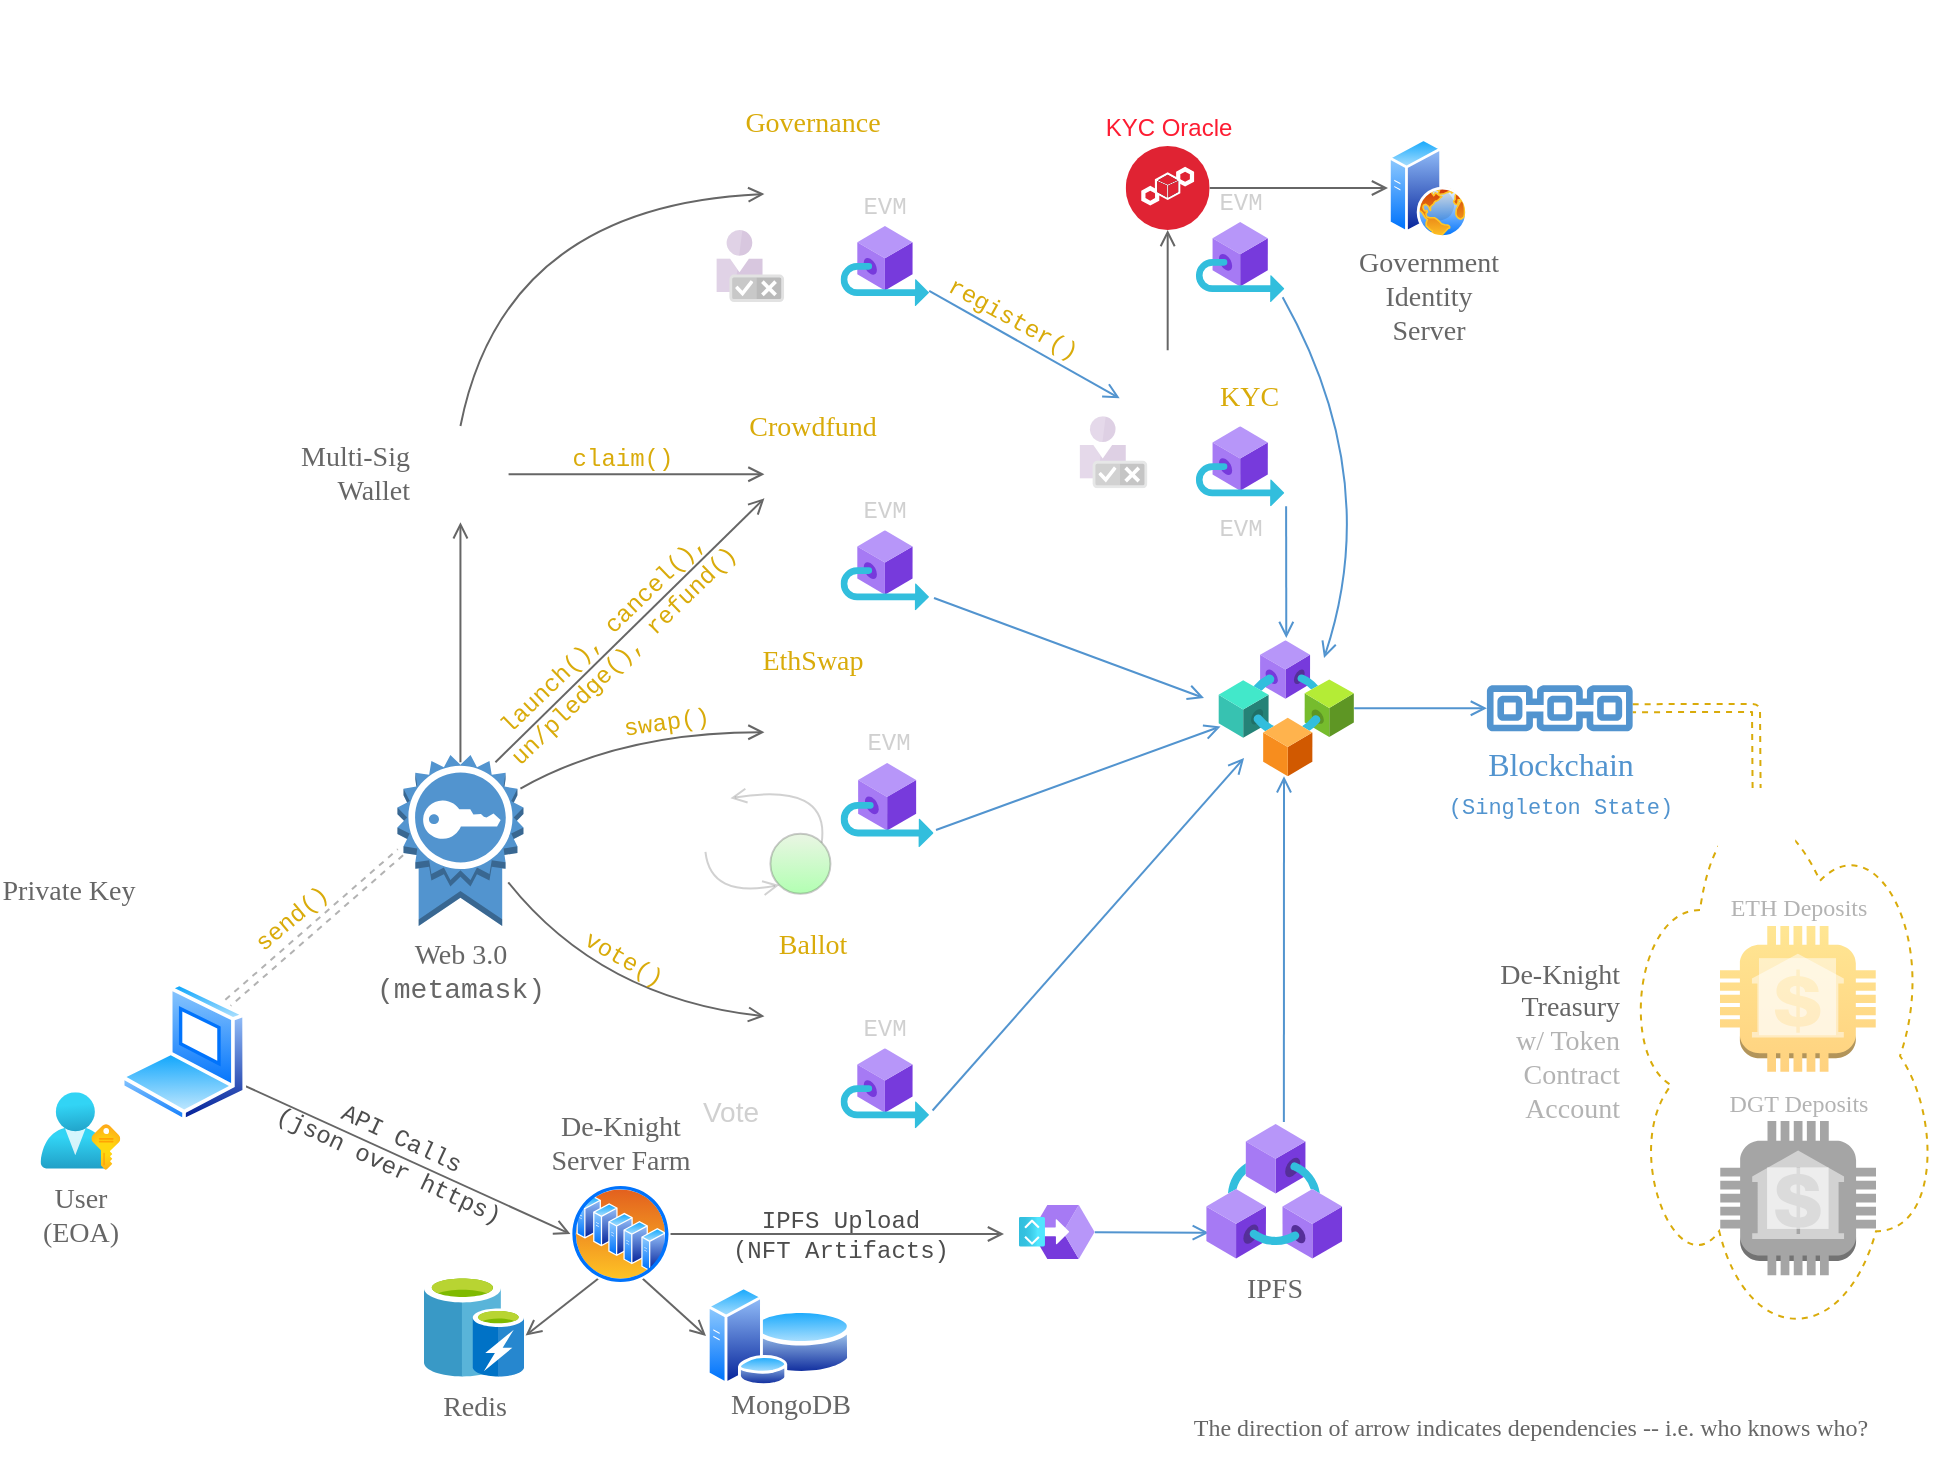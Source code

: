 <mxfile version="20.5.3" type="device"><diagram id="CzTbfuql-36a4De3iNGV" name="de-knight-architecture"><mxGraphModel dx="1038" dy="1314" grid="1" gridSize="10" guides="1" tooltips="1" connect="1" arrows="1" fold="1" page="1" pageScale="1" pageWidth="1169" pageHeight="827" math="0" shadow="0"><root><mxCell id="0"/><mxCell id="1" parent="0"/><mxCell id="_L-qcGpLO0ZkejXFmKvJ-22" value="" style="shape=image;html=1;verticalAlign=top;verticalLabelPosition=bottom;labelBackgroundColor=#ffffff;imageAspect=0;aspect=fixed;image=https://cdn0.iconfinder.com/data/icons/web-development-and-studio/512/12_bank_Architecture_building_court_estate_government_house_property-128.png;dashed=1;strokeColor=#D45B07;fontFamily=Comic Sans MS;fontSize=14;fontColor=#666666;fillColor=#B9E0A5;gradientColor=#00FF00;opacity=10;" parent="1" vertex="1"><mxGeometry x="825" y="-799" width="128" height="128" as="geometry"/></mxCell><mxCell id="_L-qcGpLO0ZkejXFmKvJ-14" value="&lt;font style=&quot;font-size: 14px;&quot;&gt;&lt;font style=&quot;font-size: 14px;&quot;&gt;&lt;font color=&quot;#666666&quot;&gt;De-Knight&lt;/font&gt;&lt;br&gt;&lt;font color=&quot;#666666&quot;&gt;Treasury&lt;/font&gt;&lt;br&gt;w/ Token&lt;br&gt;Contract&lt;br&gt;Account&lt;/font&gt;&lt;br&gt;&lt;/font&gt;" style="ellipse;shape=cloud;whiteSpace=wrap;html=1;labelBackgroundColor=none;fontFamily=Comic Sans MS;fontSize=11;fontColor=#B3B3B3;fillColor=none;dashed=1;strokeColor=#D9AB0A;labelPosition=left;verticalLabelPosition=middle;align=right;verticalAlign=middle;spacing=0;spacingLeft=13;spacingBottom=0;spacingTop=-15;" parent="1" vertex="1"><mxGeometry x="958" y="-417" width="160" height="292" as="geometry"/></mxCell><mxCell id="8PRdPqcWEEvDvs5QWRET-10" value="&lt;font style=&quot;font-size: 14px;&quot;&gt;EthSwap&lt;/font&gt;" style="shape=image;html=1;verticalAlign=bottom;verticalLabelPosition=top;labelBackgroundColor=none;imageAspect=0;aspect=fixed;image=https://cdn1.iconfinder.com/data/icons/business-488/128/12-128.png;imageBackground=none;imageBorder=none;fontColor=#D9AB0A;fontStyle=0;labelPosition=center;align=center;fontSize=14;fontFamily=Comic Sans MS;" parent="1" vertex="1"><mxGeometry x="530.22" y="-456.87" width="48" height="48" as="geometry"/></mxCell><mxCell id="tdxIL8HpgpXGs9-Mnloz-49" style="edgeStyle=none;curved=1;orthogonalLoop=1;jettySize=auto;html=1;entryX=0;entryY=0.25;entryDx=0;entryDy=0;strokeColor=#666666;fontColor=#4D4D4D;endArrow=open;endFill=0;spacingBottom=0;spacingTop=0;fontSize=14;" parent="1" source="8PRdPqcWEEvDvs5QWRET-11" target="tdxIL8HpgpXGs9-Mnloz-20" edge="1"><mxGeometry relative="1" as="geometry"/></mxCell><mxCell id="tdxIL8HpgpXGs9-Mnloz-51" value="claim()" style="edgeLabel;html=1;align=center;verticalAlign=middle;resizable=0;points=[];fontColor=#D9AB0A;labelBackgroundColor=none;fontSize=12;spacingBottom=1;fontStyle=0;fontFamily=Courier New;" parent="tdxIL8HpgpXGs9-Mnloz-49" vertex="1" connectable="0"><mxGeometry x="-0.342" y="-3" relative="1" as="geometry"><mxPoint x="14" y="-10" as="offset"/></mxGeometry></mxCell><mxCell id="tdxIL8HpgpXGs9-Mnloz-97" style="edgeStyle=none;curved=1;orthogonalLoop=1;jettySize=auto;html=1;exitX=0.5;exitY=0;exitDx=0;exitDy=0;entryX=0;entryY=0.5;entryDx=0;entryDy=0;strokeColor=#666666;fontSize=14;fontColor=#FD1C32;endArrow=open;endFill=0;" parent="1" source="8PRdPqcWEEvDvs5QWRET-11" target="tdxIL8HpgpXGs9-Mnloz-94" edge="1"><mxGeometry relative="1" as="geometry"><Array as="points"><mxPoint x="400" y="-696"/></Array></mxGeometry></mxCell><mxCell id="8PRdPqcWEEvDvs5QWRET-11" value="Multi-Sig&lt;br&gt;Wallet&lt;br style=&quot;font-size: 14px;&quot;&gt;" style="shape=image;html=1;verticalAlign=middle;verticalLabelPosition=middle;labelBackgroundColor=none;imageAspect=0;aspect=fixed;image=https://cdn4.iconfinder.com/data/icons/success-filloutline/64/paper-contract-document-files_and_folders-user-128.png;imageBackground=none;labelPosition=left;align=right;fontColor=#666666;fontSize=14;fontFamily=Comic Sans MS;fontStyle=0" parent="1" vertex="1"><mxGeometry x="354.16" y="-586" width="48.13" height="48.13" as="geometry"/></mxCell><mxCell id="tdxIL8HpgpXGs9-Mnloz-29" style="edgeStyle=none;curved=1;orthogonalLoop=1;jettySize=auto;html=1;strokeColor=#5294CF;fontColor=#D9AB0A;endArrow=open;endFill=0;entryX=0.017;entryY=0.634;entryDx=0;entryDy=0;entryPerimeter=0;" parent="1" target="8PRdPqcWEEvDvs5QWRET-1" edge="1"><mxGeometry relative="1" as="geometry"><mxPoint x="616" y="-384" as="sourcePoint"/><mxPoint x="752.43" y="-432.21" as="targetPoint"/></mxGeometry></mxCell><mxCell id="tdxIL8HpgpXGs9-Mnloz-2" value="EVM" style="aspect=fixed;html=1;points=[];align=center;image;fontSize=12;image=img/lib/azure2/blockchain/Outbound_Connection.svg;fontColor=#666666;fontStyle=0;verticalAlign=bottom;labelPosition=center;verticalLabelPosition=top;textOpacity=30;fontFamily=Courier New;labelBackgroundColor=none;" parent="1" vertex="1"><mxGeometry x="568.22" y="-417.52" width="46.59" height="42" as="geometry"/></mxCell><mxCell id="tdxIL8HpgpXGs9-Mnloz-7" style="orthogonalLoop=1;jettySize=auto;html=1;entryX=0;entryY=0.75;entryDx=0;entryDy=0;fontColor=#D9AB0A;endArrow=open;endFill=0;strokeColor=#666666;curved=1;exitX=1;exitY=0;exitDx=0;exitDy=0;shape=link;dashed=1;opacity=50;" parent="1" source="tdxIL8HpgpXGs9-Mnloz-5" edge="1"><mxGeometry relative="1" as="geometry"><mxPoint x="258.22" y="-287.87" as="sourcePoint"/><Array as="points"/><mxPoint x="348.22" y="-372.87" as="targetPoint"/></mxGeometry></mxCell><mxCell id="tdxIL8HpgpXGs9-Mnloz-10" style="edgeStyle=none;orthogonalLoop=1;jettySize=auto;html=1;fontColor=#D9AB0A;endArrow=open;endFill=0;curved=1;strokeColor=#666666;entryX=0;entryY=0.5;entryDx=0;entryDy=0;exitX=1;exitY=0.75;exitDx=0;exitDy=0;fontSize=12;" parent="1" source="tdxIL8HpgpXGs9-Mnloz-5" target="tdxIL8HpgpXGs9-Mnloz-9" edge="1"><mxGeometry relative="1" as="geometry"><mxPoint x="248.22" y="-257.87" as="sourcePoint"/><mxPoint x="248.22" y="-254.09" as="targetPoint"/><Array as="points"/></mxGeometry></mxCell><mxCell id="tdxIL8HpgpXGs9-Mnloz-17" value="API Calls&lt;br style=&quot;font-size: 12px;&quot;&gt;(json over https)" style="edgeLabel;html=1;align=center;verticalAlign=middle;resizable=0;points=[];fontColor=#4D4D4D;labelBackgroundColor=none;rotation=25;fontSize=12;spacingTop=13;fontFamily=Courier New;fontStyle=0" parent="tdxIL8HpgpXGs9-Mnloz-10" vertex="1" connectable="0"><mxGeometry x="-0.334" y="-18" relative="1" as="geometry"><mxPoint x="32" y="-13" as="offset"/></mxGeometry></mxCell><mxCell id="tdxIL8HpgpXGs9-Mnloz-5" value="" style="aspect=fixed;perimeter=ellipsePerimeter;html=1;align=center;shadow=0;dashed=0;spacingTop=0;image;image=img/lib/active_directory/laptop_client.svg;fontColor=#666666;" parent="1" vertex="1"><mxGeometry x="208.22" y="-307.87" width="63" height="70" as="geometry"/></mxCell><mxCell id="tdxIL8HpgpXGs9-Mnloz-8" style="edgeStyle=none;orthogonalLoop=1;jettySize=auto;html=1;entryX=0;entryY=0.5;entryDx=0;entryDy=0;fontColor=#D9AB0A;endArrow=open;endFill=0;strokeColor=#666666;curved=1;fontSize=14;" parent="1" target="8PRdPqcWEEvDvs5QWRET-10" edge="1"><mxGeometry relative="1" as="geometry"><Array as="points"><mxPoint x="458.22" y="-432.87"/></Array><mxPoint x="408.22" y="-404.745" as="sourcePoint"/></mxGeometry></mxCell><mxCell id="tdxIL8HpgpXGs9-Mnloz-106" value="swap()" style="edgeLabel;html=1;align=center;verticalAlign=middle;resizable=0;points=[];fontSize=12;fontColor=#D9AB0A;rotation=352;labelBackgroundColor=none;spacingBottom=2;fontStyle=0;fontFamily=Courier New;" parent="tdxIL8HpgpXGs9-Mnloz-8" vertex="1" connectable="0"><mxGeometry x="0.203" y="-7" relative="1" as="geometry"><mxPoint x="2" y="-10" as="offset"/></mxGeometry></mxCell><mxCell id="tdxIL8HpgpXGs9-Mnloz-21" style="edgeStyle=none;curved=1;orthogonalLoop=1;jettySize=auto;html=1;entryX=0;entryY=0.5;entryDx=0;entryDy=0;strokeColor=#666666;fontColor=#D9AB0A;endArrow=open;endFill=0;" parent="1" target="tdxIL8HpgpXGs9-Mnloz-20" edge="1"><mxGeometry relative="1" as="geometry"><Array as="points"/><mxPoint x="395.72" y="-417.87" as="sourcePoint"/></mxGeometry></mxCell><mxCell id="_L-qcGpLO0ZkejXFmKvJ-9" value="&lt;font style=&quot;font-size: 12px;&quot;&gt;launch(), cancel(),&lt;br style=&quot;font-size: 12px;&quot;&gt;un/pledge(), refund()&lt;/font&gt;" style="edgeLabel;html=1;align=center;verticalAlign=middle;resizable=0;points=[];fontSize=12;fontColor=#D9AB0A;labelBackgroundColor=none;rotation=316;fontStyle=0;fontFamily=Courier New;" parent="tdxIL8HpgpXGs9-Mnloz-21" vertex="1" connectable="0"><mxGeometry x="-0.17" y="-7" relative="1" as="geometry"><mxPoint x="-2" y="-8" as="offset"/></mxGeometry></mxCell><mxCell id="tdxIL8HpgpXGs9-Mnloz-50" style="edgeStyle=none;curved=1;orthogonalLoop=1;jettySize=auto;html=1;entryX=0.5;entryY=1;entryDx=0;entryDy=0;strokeColor=#666666;fontColor=#D9AB0A;endArrow=open;endFill=0;" parent="1" target="8PRdPqcWEEvDvs5QWRET-11" edge="1"><mxGeometry relative="1" as="geometry"><mxPoint x="378.221" y="-417.87" as="sourcePoint"/></mxGeometry></mxCell><mxCell id="tdxIL8HpgpXGs9-Mnloz-74" style="edgeStyle=none;curved=1;orthogonalLoop=1;jettySize=auto;html=1;strokeColor=#666666;fontSize=14;fontColor=#D45B07;endArrow=open;endFill=0;entryX=0;entryY=0.5;entryDx=0;entryDy=0;" parent="1" target="tdxIL8HpgpXGs9-Mnloz-71" edge="1"><mxGeometry relative="1" as="geometry"><mxPoint x="494.389" y="-298.224" as="targetPoint"/><Array as="points"><mxPoint x="448.22" y="-300"/></Array><mxPoint x="402.119" y="-357.87" as="sourcePoint"/></mxGeometry></mxCell><mxCell id="_L-qcGpLO0ZkejXFmKvJ-32" value="vote()" style="edgeLabel;html=1;align=center;verticalAlign=middle;resizable=0;points=[];fontSize=12;fontFamily=Courier New;fontColor=#D9AB0A;rotation=30;labelBackgroundColor=none;" parent="tdxIL8HpgpXGs9-Mnloz-74" vertex="1" connectable="0"><mxGeometry x="-0.205" y="12" relative="1" as="geometry"><mxPoint x="9" y="-2" as="offset"/></mxGeometry></mxCell><mxCell id="tdxIL8HpgpXGs9-Mnloz-11" style="edgeStyle=none;curved=1;orthogonalLoop=1;jettySize=auto;html=1;fontColor=#D9AB0A;endArrow=open;endFill=0;strokeColor=#666666;exitX=1;exitY=0.5;exitDx=0;exitDy=0;fontSize=14;" parent="1" source="tdxIL8HpgpXGs9-Mnloz-9" edge="1"><mxGeometry relative="1" as="geometry"><mxPoint x="378.22" y="-107.87" as="sourcePoint"/><mxPoint x="650" y="-182" as="targetPoint"/><Array as="points"/></mxGeometry></mxCell><mxCell id="tdxIL8HpgpXGs9-Mnloz-12" value="IPFS Upload&lt;br&gt;(NFT Artifacts)" style="edgeLabel;html=1;align=center;verticalAlign=middle;resizable=0;points=[];fontColor=#4D4D4D;rotation=0;fontSize=12;spacing=0;spacingTop=7;fontFamily=Courier New;fontStyle=0;labelBackgroundColor=none;" parent="tdxIL8HpgpXGs9-Mnloz-11" vertex="1" connectable="0"><mxGeometry x="0.05" y="11" relative="1" as="geometry"><mxPoint x="-3" y="8" as="offset"/></mxGeometry></mxCell><mxCell id="tdxIL8HpgpXGs9-Mnloz-119" style="edgeStyle=none;curved=1;orthogonalLoop=1;jettySize=auto;html=1;strokeColor=#666666;fontSize=12;fontColor=#666666;endArrow=open;endFill=0;exitX=0.25;exitY=1;exitDx=0;exitDy=0;entryX=1.016;entryY=0.583;entryDx=0;entryDy=0;entryPerimeter=0;" parent="1" source="tdxIL8HpgpXGs9-Mnloz-9" target="tdxIL8HpgpXGs9-Mnloz-118" edge="1"><mxGeometry relative="1" as="geometry"><mxPoint x="400" y="-86" as="sourcePoint"/><mxPoint x="460" y="-116" as="targetPoint"/></mxGeometry></mxCell><mxCell id="_L-qcGpLO0ZkejXFmKvJ-8" style="edgeStyle=none;rounded=0;orthogonalLoop=1;jettySize=auto;html=1;exitX=0.75;exitY=1;exitDx=0;exitDy=0;entryX=0;entryY=0.5;entryDx=0;entryDy=0;endArrow=open;endFill=0;fontColor=#666666;strokeColor=#666666;" parent="1" source="tdxIL8HpgpXGs9-Mnloz-9" target="_L-qcGpLO0ZkejXFmKvJ-6" edge="1"><mxGeometry relative="1" as="geometry"/></mxCell><mxCell id="tdxIL8HpgpXGs9-Mnloz-9" value="De-Knight&lt;br style=&quot;font-size: 14px;&quot;&gt;Server Farm" style="aspect=fixed;perimeter=ellipsePerimeter;html=1;align=center;shadow=0;dashed=0;spacingTop=0;image;image=img/lib/active_directory/server_farm.svg;fontColor=#666666;labelPosition=center;verticalLabelPosition=top;verticalAlign=bottom;fontSize=14;fontFamily=Comic Sans MS;fontStyle=0;labelBackgroundColor=none;" parent="1" vertex="1"><mxGeometry x="433.22" y="-207" width="50" height="50" as="geometry"/></mxCell><mxCell id="_L-qcGpLO0ZkejXFmKvJ-1" style="rounded=0;orthogonalLoop=1;jettySize=auto;html=1;entryX=0.019;entryY=0.805;entryDx=0;entryDy=0;entryPerimeter=0;endArrow=open;endFill=0;strokeColor=#5294CF;" parent="1" source="tdxIL8HpgpXGs9-Mnloz-1" target="tdxIL8HpgpXGs9-Mnloz-23" edge="1"><mxGeometry relative="1" as="geometry"/></mxCell><mxCell id="tdxIL8HpgpXGs9-Mnloz-1" value="" style="aspect=fixed;html=1;points=[];align=center;image;fontSize=12;image=img/lib/azure2/blockchain/Blockchain_Applications.svg;rotation=90;labelPosition=center;verticalLabelPosition=top;verticalAlign=bottom;" parent="1" vertex="1"><mxGeometry x="662.86" y="-202.0" width="27.05" height="38" as="geometry"/></mxCell><mxCell id="tdxIL8HpgpXGs9-Mnloz-20" value="&lt;font style=&quot;font-size: 14px;&quot;&gt;Crowdfund&lt;/font&gt;" style="shape=image;html=1;verticalAlign=bottom;verticalLabelPosition=top;labelBackgroundColor=none;imageAspect=0;aspect=fixed;image=https://cdn1.iconfinder.com/data/icons/business-488/128/12-128.png;imageBackground=none;imageBorder=none;fontColor=#D9AB0A;fontStyle=0;labelPosition=center;align=center;fontSize=14;fontFamily=Comic Sans MS;" parent="1" vertex="1"><mxGeometry x="530.22" y="-573.87" width="48" height="48" as="geometry"/></mxCell><mxCell id="tdxIL8HpgpXGs9-Mnloz-30" style="edgeStyle=none;curved=1;orthogonalLoop=1;jettySize=auto;html=1;strokeColor=#5294CF;fontColor=#D9AB0A;endArrow=open;endFill=0;" parent="1" edge="1"><mxGeometry relative="1" as="geometry"><mxPoint x="750" y="-450" as="targetPoint"/><mxPoint x="615" y="-500" as="sourcePoint"/></mxGeometry></mxCell><mxCell id="tdxIL8HpgpXGs9-Mnloz-22" value="EVM" style="aspect=fixed;html=1;points=[];align=center;image;fontSize=12;image=img/lib/azure2/blockchain/Outbound_Connection.svg;fontColor=#666666;fontStyle=0;verticalAlign=bottom;labelPosition=center;verticalLabelPosition=top;textOpacity=30;fontFamily=Courier New;labelBackgroundColor=none;" parent="1" vertex="1"><mxGeometry x="568.22" y="-533.87" width="44.38" height="40" as="geometry"/></mxCell><mxCell id="tdxIL8HpgpXGs9-Mnloz-112" style="edgeStyle=none;curved=1;orthogonalLoop=1;jettySize=auto;html=1;strokeColor=#5294CF;fontSize=12;fontColor=#7EA6E0;endArrow=open;endFill=0;" parent="1" source="8PRdPqcWEEvDvs5QWRET-1" target="tdxIL8HpgpXGs9-Mnloz-24" edge="1"><mxGeometry relative="1" as="geometry"/></mxCell><mxCell id="8PRdPqcWEEvDvs5QWRET-1" value="" style="aspect=fixed;html=1;points=[];align=center;image;fontSize=12;image=img/lib/azure2/blockchain/Consortium.svg;" parent="1" vertex="1"><mxGeometry x="757.11" y="-478.87" width="68" height="68" as="geometry"/></mxCell><mxCell id="tdxIL8HpgpXGs9-Mnloz-23" value="IPFS" style="aspect=fixed;html=1;points=[];align=center;image;fontSize=14;image=img/lib/azure2/blockchain/Azure_Blockchain_Service.svg;labelBackgroundColor=none;fontColor=#666666;labelPosition=center;verticalLabelPosition=bottom;verticalAlign=top;fontFamily=Comic Sans MS;fontStyle=0" parent="1" vertex="1"><mxGeometry x="751.11" y="-237.36" width="68" height="68" as="geometry"/></mxCell><mxCell id="_L-qcGpLO0ZkejXFmKvJ-15" style="edgeStyle=none;orthogonalLoop=1;jettySize=auto;html=1;entryX=0.5;entryY=0;entryDx=0;entryDy=0;strokeColor=#D9AB0A;fontFamily=Comic Sans MS;fontSize=11;fontColor=#B3B3B3;endArrow=oval;endFill=0;curved=1;shape=link;dashed=1;" parent="1" source="tdxIL8HpgpXGs9-Mnloz-24" target="_L-qcGpLO0ZkejXFmKvJ-16" edge="1"><mxGeometry relative="1" as="geometry"><Array as="points"><mxPoint x="1026" y="-445"/></Array></mxGeometry></mxCell><mxCell id="tdxIL8HpgpXGs9-Mnloz-24" value="Blockchain&lt;br&gt;&lt;font face=&quot;Courier New&quot; style=&quot;font-size: 11px;&quot;&gt;(Singleton State)&lt;/font&gt;" style="sketch=0;outlineConnect=0;fontColor=#5294CF;gradientColor=none;fillColor=#5294CF;strokeColor=none;dashed=0;verticalLabelPosition=bottom;verticalAlign=top;align=center;html=1;fontSize=16;fontStyle=0;aspect=fixed;shape=mxgraph.aws4.blockchain_resource;labelBackgroundColor=none;labelPosition=center;spacingLeft=0;fontFamily=Comic Sans MS;" parent="1" vertex="1"><mxGeometry x="888.89" y="-456.37" width="78" height="23" as="geometry"/></mxCell><mxCell id="tdxIL8HpgpXGs9-Mnloz-32" value="Private Key" style="shape=image;html=1;verticalAlign=bottom;verticalLabelPosition=top;labelBackgroundColor=none;imageAspect=0;aspect=fixed;image=https://cdn1.iconfinder.com/data/icons/cryptocurrency-blockchain-fintech-free/32/Cryptocurrency_digital_contract-128.png;fontColor=#666666;labelPosition=center;align=center;fontSize=14;fontFamily=Comic Sans MS;fontStyle=0" parent="1" vertex="1"><mxGeometry x="160" y="-342.09" width="43.09" height="43.09" as="geometry"/></mxCell><mxCell id="tdxIL8HpgpXGs9-Mnloz-34" value="" style="shape=image;html=1;verticalAlign=bottom;verticalLabelPosition=top;labelBackgroundColor=none;imageAspect=0;aspect=fixed;image=https://cdn1.iconfinder.com/data/icons/CrystalClear/128x128/devices/usbpendrive_unmount.png;fontColor=#666666;labelPosition=center;align=center;fontSize=14;fontFamily=Comic Sans MS;fontStyle=0" parent="1" vertex="1"><mxGeometry x="193.09" y="-298.09" width="31.22" height="31.22" as="geometry"/></mxCell><mxCell id="tdxIL8HpgpXGs9-Mnloz-48" value="" style="shape=image;html=1;verticalAlign=top;verticalLabelPosition=bottom;labelBackgroundColor=#ffffff;imageAspect=0;aspect=fixed;image=https://cdn3.iconfinder.com/data/icons/currency-and-cryptocurrency-signs/64/cryptocurrency_blockchain_Ethereum_ETH-128.png;fontColor=#D9AB0A;opacity=40;" parent="1" vertex="1"><mxGeometry x="280" y="-311.65" width="35" height="35" as="geometry"/></mxCell><mxCell id="tdxIL8HpgpXGs9-Mnloz-56" value="User&lt;br style=&quot;font-size: 14px;&quot;&gt;(EOA)" style="aspect=fixed;html=1;points=[];align=center;image;fontSize=14;image=img/lib/azure2/azure_stack/User_Subscriptions.svg;labelBackgroundColor=none;strokeColor=#FF0000;fontColor=#666666;fontFamily=Comic Sans MS;fontStyle=0" parent="1" vertex="1"><mxGeometry x="168.22" y="-252.91" width="40" height="38.82" as="geometry"/></mxCell><mxCell id="E9E_RVEKS9jWcRd-gd_T-1" value="" style="group;labelPosition=center;verticalLabelPosition=bottom;align=center;verticalAlign=top;fontFamily=Comic Sans MS;" parent="1" vertex="1" connectable="0"><mxGeometry x="1008.13" y="-238.481" width="77.87" height="77.121" as="geometry"/></mxCell><mxCell id="8PRdPqcWEEvDvs5QWRET-6" value="&lt;font face=&quot;Comic Sans MS&quot; color=&quot;#b3b3b3&quot;&gt;DGT Deposits&lt;/font&gt;" style="outlineConnect=0;dashed=0;verticalLabelPosition=top;verticalAlign=bottom;align=center;html=1;shape=mxgraph.aws3.bank;fillColor=#4D4D4D;strokeColor=#000000;opacity=50;labelPosition=center;" parent="E9E_RVEKS9jWcRd-gd_T-1" vertex="1"><mxGeometry width="77.87" height="77.121" as="geometry"/></mxCell><mxCell id="8PRdPqcWEEvDvs5QWRET-25" value="" style="shape=image;html=1;verticalAlign=top;verticalLabelPosition=bottom;labelBackgroundColor=#ffffff;imageAspect=0;aspect=fixed;image=https://cdn2.iconfinder.com/data/icons/harry-potter-solid-collection/60/50_-_Harry_Potter_-_Solid_-_Knight_Chess_Piece-128.png;imageBackground=default;opacity=60;" parent="E9E_RVEKS9jWcRd-gd_T-1" vertex="1"><mxGeometry x="23.4" y="23.175" width="30.771" height="30.771" as="geometry"/></mxCell><mxCell id="E9E_RVEKS9jWcRd-gd_T-15" value="&lt;font face=&quot;Comic Sans MS&quot; color=&quot;#b3b3b3&quot;&gt;ETH Deposits&lt;/font&gt;" style="outlineConnect=0;dashed=0;verticalLabelPosition=top;verticalAlign=bottom;align=center;html=1;shape=mxgraph.aws3.bank;fillColor=#ffcd28;strokeColor=#d79b00;gradientColor=#ffa500;opacity=50;labelPosition=center;" parent="1" vertex="1"><mxGeometry x="1008" y="-336" width="77.87" height="72.9" as="geometry"/></mxCell><mxCell id="8PRdPqcWEEvDvs5QWRET-22" value="" style="shape=image;html=1;verticalAlign=top;verticalLabelPosition=bottom;labelBackgroundColor=#ffffff;imageAspect=0;aspect=fixed;image=https://cdn3.iconfinder.com/data/icons/currency-and-cryptocurrency-signs/64/cryptocurrency_blockchain_Ethereum_ETH-128.png;imageBackground=default;opacity=50;" parent="1" vertex="1"><mxGeometry x="1027.49" y="-319.916" width="38.506" height="38.506" as="geometry"/></mxCell><mxCell id="tdxIL8HpgpXGs9-Mnloz-70" style="edgeStyle=none;curved=1;orthogonalLoop=1;jettySize=auto;html=1;strokeColor=#5294CF;fontColor=#D9AB0A;endArrow=open;endFill=0;exitX=0.571;exitY=-0.009;exitDx=0;exitDy=0;exitPerimeter=0;" parent="1" source="tdxIL8HpgpXGs9-Mnloz-23" edge="1"><mxGeometry relative="1" as="geometry"><mxPoint x="730" y="-397.87" as="sourcePoint"/><mxPoint x="790" y="-410.87" as="targetPoint"/></mxGeometry></mxCell><mxCell id="tdxIL8HpgpXGs9-Mnloz-71" value="&lt;font style=&quot;font-size: 14px;&quot;&gt;Ballot&lt;br style=&quot;font-size: 14px;&quot;&gt;&lt;/font&gt;" style="shape=image;html=1;verticalAlign=bottom;verticalLabelPosition=top;labelBackgroundColor=none;imageAspect=0;aspect=fixed;image=https://cdn1.iconfinder.com/data/icons/business-488/128/12-128.png;imageBackground=none;imageBorder=none;fontColor=#D9AB0A;fontStyle=0;labelPosition=center;align=center;fontSize=14;fontFamily=Comic Sans MS;" parent="1" vertex="1"><mxGeometry x="530.22" y="-314.87" width="48" height="48" as="geometry"/></mxCell><mxCell id="tdxIL8HpgpXGs9-Mnloz-80" style="edgeStyle=none;curved=1;orthogonalLoop=1;jettySize=auto;html=1;strokeColor=#5294CF;fontSize=14;fontColor=#666666;endArrow=open;endFill=0;exitX=1.038;exitY=0.778;exitDx=0;exitDy=0;exitPerimeter=0;entryX=0.19;entryY=0.866;entryDx=0;entryDy=0;entryPerimeter=0;" parent="1" source="tdxIL8HpgpXGs9-Mnloz-72" target="8PRdPqcWEEvDvs5QWRET-1" edge="1"><mxGeometry relative="1" as="geometry"><mxPoint x="600" y="-266" as="sourcePoint"/><mxPoint x="668.22" y="-430" as="targetPoint"/><Array as="points"/></mxGeometry></mxCell><mxCell id="tdxIL8HpgpXGs9-Mnloz-72" value="EVM" style="aspect=fixed;html=1;points=[];align=center;image;fontSize=12;image=img/lib/azure2/blockchain/Outbound_Connection.svg;fontColor=#666666;fontStyle=0;verticalAlign=bottom;labelPosition=center;verticalLabelPosition=top;textOpacity=30;fontFamily=Courier New;labelBackgroundColor=none;" parent="1" vertex="1"><mxGeometry x="568.22" y="-274.87" width="44.38" height="40" as="geometry"/></mxCell><mxCell id="tdxIL8HpgpXGs9-Mnloz-76" value="Vote" style="shape=image;html=1;verticalAlign=top;verticalLabelPosition=bottom;labelBackgroundColor=none;imageAspect=0;aspect=fixed;image=https://cdn0.iconfinder.com/data/icons/Free-PSD-blogging-icons-Bimbilini/64/thumbs_up.png;dashed=1;strokeColor=#666666;fontSize=14;fontColor=#666666;fillColor=#D45B07;opacity=45;spacingTop=-7;textOpacity=30;" parent="1" vertex="1"><mxGeometry x="496.22" y="-285.35" width="34" height="34" as="geometry"/></mxCell><mxCell id="tdxIL8HpgpXGs9-Mnloz-36" value="" style="group;opacity=30;textOpacity=30;" parent="1" vertex="1" connectable="0"><mxGeometry x="533.22" y="-382.09" width="40" height="40" as="geometry"/></mxCell><mxCell id="tdxIL8HpgpXGs9-Mnloz-46" value="" style="group;opacity=30;textOpacity=30;" parent="tdxIL8HpgpXGs9-Mnloz-36" vertex="1" connectable="0"><mxGeometry width="30" height="30" as="geometry"/></mxCell><mxCell id="E9E_RVEKS9jWcRd-gd_T-7" value="" style="ellipse;whiteSpace=wrap;html=1;strokeColor=#4D4D4D;fillColor=#B9E0A5;gradientColor=#00FF00;container=0;opacity=30;textOpacity=30;" parent="tdxIL8HpgpXGs9-Mnloz-46" vertex="1"><mxGeometry width="30" height="30" as="geometry"/></mxCell><mxCell id="E9E_RVEKS9jWcRd-gd_T-6" value="" style="shape=image;html=1;verticalAlign=top;verticalLabelPosition=bottom;labelBackgroundColor=#ffffff;imageAspect=0;aspect=fixed;image=https://cdn2.iconfinder.com/data/icons/harry-potter-outline-collection-1/60/50_-_Harry_Potter_-_Outline_-_Knight_Chess_Piece-128.png;strokeColor=#000000;fillColor=#4D4D4D;container=0;opacity=30;textOpacity=30;" parent="tdxIL8HpgpXGs9-Mnloz-46" vertex="1"><mxGeometry x="5" y="5" width="20" height="20" as="geometry"/></mxCell><mxCell id="tdxIL8HpgpXGs9-Mnloz-43" value="" style="endArrow=open;html=1;strokeColor=#666666;fontColor=#D9AB0A;curved=1;endFill=0;entryX=0;entryY=1;entryDx=0;entryDy=0;exitX=0.5;exitY=1;exitDx=0;exitDy=0;opacity=30;textOpacity=30;" parent="1" source="8PRdPqcWEEvDvs5QWRET-12" target="E9E_RVEKS9jWcRd-gd_T-7" edge="1"><mxGeometry width="50" height="50" relative="1" as="geometry"><mxPoint x="503.22" y="-362.09" as="sourcePoint"/><mxPoint x="543.22" y="-339.87" as="targetPoint"/><Array as="points"><mxPoint x="503.22" y="-349.87"/></Array></mxGeometry></mxCell><mxCell id="8PRdPqcWEEvDvs5QWRET-12" value="" style="shape=image;html=1;verticalAlign=top;verticalLabelPosition=bottom;labelBackgroundColor=#ffffff;imageAspect=0;aspect=fixed;image=https://cdn3.iconfinder.com/data/icons/currency-and-cryptocurrency-signs/64/cryptocurrency_blockchain_Ethereum_ETH-128.png;container=0;opacity=40;" parent="1" vertex="1"><mxGeometry x="483.22" y="-408.09" width="35" height="35" as="geometry"/></mxCell><mxCell id="tdxIL8HpgpXGs9-Mnloz-44" value="" style="endArrow=open;html=1;strokeColor=#666666;fontColor=#D9AB0A;curved=1;endFill=0;exitX=1;exitY=0;exitDx=0;exitDy=0;opacity=30;textOpacity=30;" parent="1" source="E9E_RVEKS9jWcRd-gd_T-7" edge="1"><mxGeometry width="50" height="50" relative="1" as="geometry"><mxPoint x="553.22" y="-368.09" as="sourcePoint"/><mxPoint x="513.22" y="-399.87" as="targetPoint"/><Array as="points"><mxPoint x="563.22" y="-408.09"/></Array></mxGeometry></mxCell><mxCell id="tdxIL8HpgpXGs9-Mnloz-79" value="" style="shape=image;html=1;verticalAlign=top;verticalLabelPosition=bottom;labelBackgroundColor=#ffffff;imageAspect=0;aspect=fixed;image=https://cdn4.iconfinder.com/data/icons/success-filloutline/64/Income-cash-money-banking-business-128.png;dashed=1;fontFamily=Helvetica;fontSize=14;fontColor=#666666;align=center;strokeColor=#666666;fillColor=#D45B07;opacity=30;" parent="1" vertex="1"><mxGeometry x="585" y="-600" width="38" height="38" as="geometry"/></mxCell><mxCell id="tdxIL8HpgpXGs9-Mnloz-85" value="" style="sketch=0;aspect=fixed;html=1;points=[];align=center;image;fontSize=12;image=img/lib/mscae/Customer_Lockbox.svg;dashed=1;labelBackgroundColor=none;strokeColor=#666666;fontColor=#666666;fillColor=#D45B07;opacity=25;" parent="1" vertex="1"><mxGeometry x="687.84" y="-590.87" width="33.84" height="36" as="geometry"/></mxCell><mxCell id="tdxIL8HpgpXGs9-Mnloz-98" style="edgeStyle=none;curved=1;orthogonalLoop=1;jettySize=auto;html=1;entryX=0.5;entryY=1;entryDx=0;entryDy=0;strokeColor=#666666;fontSize=14;fontColor=#FD1C32;endArrow=open;endFill=0;" parent="1" source="tdxIL8HpgpXGs9-Mnloz-86" target="tdxIL8HpgpXGs9-Mnloz-91" edge="1"><mxGeometry relative="1" as="geometry"/></mxCell><mxCell id="tdxIL8HpgpXGs9-Mnloz-86" value="&lt;font style=&quot;font-size: 14px;&quot;&gt;KYC&lt;br style=&quot;font-size: 14px;&quot;&gt;&lt;/font&gt;" style="shape=image;html=1;verticalAlign=middle;verticalLabelPosition=middle;labelBackgroundColor=none;imageAspect=0;aspect=fixed;image=https://cdn1.iconfinder.com/data/icons/business-488/128/12-128.png;imageBackground=none;imageBorder=none;fontColor=#D9AB0A;fontStyle=0;labelPosition=right;align=left;fontSize=14;fontFamily=Comic Sans MS;" parent="1" vertex="1"><mxGeometry x="707.84" y="-623.87" width="48" height="48" as="geometry"/></mxCell><mxCell id="_L-qcGpLO0ZkejXFmKvJ-25" style="edgeStyle=none;curved=1;orthogonalLoop=1;jettySize=auto;html=1;entryX=0.53;entryY=-0.017;entryDx=0;entryDy=0;entryPerimeter=0;strokeColor=#5294CF;fontFamily=Comic Sans MS;fontSize=14;fontColor=#666666;endArrow=open;endFill=0;" parent="1" edge="1"><mxGeometry relative="1" as="geometry"><mxPoint x="791.058" y="-545.87" as="sourcePoint"/><mxPoint x="791.15" y="-480.026" as="targetPoint"/></mxGeometry></mxCell><mxCell id="tdxIL8HpgpXGs9-Mnloz-87" value="EVM" style="aspect=fixed;html=1;points=[];align=center;image;fontSize=12;image=img/lib/azure2/blockchain/Outbound_Connection.svg;fontColor=#666666;fontStyle=0;verticalAlign=top;labelPosition=center;verticalLabelPosition=bottom;textOpacity=30;fontFamily=Courier New;labelBackgroundColor=none;spacing=0;" parent="1" vertex="1"><mxGeometry x="745.84" y="-585.87" width="44.38" height="40" as="geometry"/></mxCell><mxCell id="tdxIL8HpgpXGs9-Mnloz-90" value="Government&lt;br style=&quot;font-size: 14px;&quot;&gt;Identity&lt;br&gt;Server" style="aspect=fixed;perimeter=ellipsePerimeter;html=1;align=center;shadow=0;dashed=0;spacingTop=0;image;image=img/lib/active_directory/web_server.svg;labelBackgroundColor=none;strokeColor=#666666;fontSize=14;fontColor=#666666;fillColor=#D45B07;fontFamily=Comic Sans MS;fontStyle=0;spacing=0;" parent="1" vertex="1"><mxGeometry x="842" y="-730" width="40" height="50" as="geometry"/></mxCell><mxCell id="tdxIL8HpgpXGs9-Mnloz-99" style="edgeStyle=none;curved=1;orthogonalLoop=1;jettySize=auto;html=1;entryX=0;entryY=0.5;entryDx=0;entryDy=0;strokeColor=#666666;fontSize=14;fontColor=#FD1C32;endArrow=open;endFill=0;" parent="1" source="tdxIL8HpgpXGs9-Mnloz-91" target="tdxIL8HpgpXGs9-Mnloz-90" edge="1"><mxGeometry relative="1" as="geometry"/></mxCell><mxCell id="tdxIL8HpgpXGs9-Mnloz-91" value="" style="aspect=fixed;perimeter=ellipsePerimeter;html=1;align=center;shadow=0;dashed=0;fontColor=#FD1C32;labelBackgroundColor=none;fontSize=14;spacingTop=3;image;image=img/lib/ibm/security/blockchain_security_service.svg;strokeColor=#666666;fillColor=#D45B07;labelPosition=center;verticalLabelPosition=top;verticalAlign=bottom;labelBorderColor=none;fontFamily=Comic Sans MS;fontStyle=0" parent="1" vertex="1"><mxGeometry x="710.84" y="-726.0" width="42" height="42" as="geometry"/></mxCell><mxCell id="tdxIL8HpgpXGs9-Mnloz-93" value="" style="sketch=0;aspect=fixed;html=1;points=[];align=center;image;fontSize=12;image=img/lib/mscae/Customer_Lockbox.svg;dashed=1;labelBackgroundColor=none;strokeColor=#666666;fontColor=#666666;fillColor=#D45B07;opacity=30;" parent="1" vertex="1"><mxGeometry x="506.22" y="-684" width="33.84" height="36" as="geometry"/></mxCell><mxCell id="tdxIL8HpgpXGs9-Mnloz-94" value="&lt;font style=&quot;font-size: 14px;&quot;&gt;Governance&lt;br style=&quot;font-size: 14px;&quot;&gt;&lt;/font&gt;" style="shape=image;html=1;verticalAlign=bottom;verticalLabelPosition=top;labelBackgroundColor=none;imageAspect=0;aspect=fixed;image=https://cdn1.iconfinder.com/data/icons/business-488/128/12-128.png;imageBackground=none;imageBorder=none;fontColor=#D9AB0A;fontStyle=0;labelPosition=center;align=center;fontSize=14;fontFamily=Comic Sans MS;" parent="1" vertex="1"><mxGeometry x="530.22" y="-726" width="48" height="48" as="geometry"/></mxCell><mxCell id="tdxIL8HpgpXGs9-Mnloz-96" value="" style="edgeStyle=none;curved=1;orthogonalLoop=1;jettySize=auto;html=1;entryX=0;entryY=0.5;entryDx=0;entryDy=0;strokeColor=#5294CF;fontSize=14;fontColor=#4D4D4D;endArrow=open;endFill=0;" parent="1" source="tdxIL8HpgpXGs9-Mnloz-95" target="tdxIL8HpgpXGs9-Mnloz-86" edge="1"><mxGeometry x="-0.306" y="-7" relative="1" as="geometry"><mxPoint x="-1" as="offset"/></mxGeometry></mxCell><mxCell id="tdxIL8HpgpXGs9-Mnloz-103" value="register()" style="edgeLabel;html=1;align=center;verticalAlign=middle;resizable=0;points=[];fontSize=12;fontColor=#D9AB0A;rotation=29;labelBackgroundColor=none;fontStyle=0;fontFamily=Courier New;spacing=0;spacingBottom=4;" parent="tdxIL8HpgpXGs9-Mnloz-96" vertex="1" connectable="0"><mxGeometry x="-0.427" y="2" relative="1" as="geometry"><mxPoint x="12" y="2" as="offset"/></mxGeometry></mxCell><mxCell id="tdxIL8HpgpXGs9-Mnloz-95" value="EVM" style="aspect=fixed;html=1;points=[];align=center;image;fontSize=12;image=img/lib/azure2/blockchain/Outbound_Connection.svg;fontColor=#666666;fontStyle=0;verticalAlign=bottom;labelPosition=center;verticalLabelPosition=top;textOpacity=30;fontFamily=Courier New;labelBackgroundColor=none;" parent="1" vertex="1"><mxGeometry x="568.22" y="-686" width="44.38" height="40" as="geometry"/></mxCell><mxCell id="_L-qcGpLO0ZkejXFmKvJ-27" style="edgeStyle=none;curved=1;orthogonalLoop=1;jettySize=auto;html=1;strokeColor=#5294CF;fontFamily=Comic Sans MS;fontSize=14;fontColor=#666666;endArrow=open;endFill=0;exitX=0.98;exitY=0.941;exitDx=0;exitDy=0;exitPerimeter=0;" parent="1" source="tdxIL8HpgpXGs9-Mnloz-100" edge="1"><mxGeometry relative="1" as="geometry"><mxPoint x="810" y="-470" as="targetPoint"/><Array as="points"><mxPoint x="840" y="-560"/></Array></mxGeometry></mxCell><mxCell id="tdxIL8HpgpXGs9-Mnloz-100" value="EVM" style="aspect=fixed;html=1;points=[];align=center;image;fontSize=12;image=img/lib/azure2/blockchain/Outbound_Connection.svg;fontColor=#666666;fontStyle=0;verticalAlign=bottom;labelPosition=center;verticalLabelPosition=top;textOpacity=30;fontFamily=Courier New;labelBackgroundColor=none;" parent="1" vertex="1"><mxGeometry x="745.84" y="-688" width="44.38" height="40" as="geometry"/></mxCell><mxCell id="tdxIL8HpgpXGs9-Mnloz-118" value="Redis" style="sketch=0;aspect=fixed;html=1;points=[];align=center;image;fontSize=14;image=img/lib/mscae/Cache_including_Redis.svg;dashed=1;labelBackgroundColor=none;strokeColor=#666666;fontColor=#666666;fillColor=#6666FF;labelPosition=center;verticalLabelPosition=bottom;verticalAlign=top;fontFamily=Comic Sans MS;fontStyle=0" parent="1" vertex="1"><mxGeometry x="360" y="-160.36" width="50" height="50" as="geometry"/></mxCell><mxCell id="tdxIL8HpgpXGs9-Mnloz-120" value="" style="shape=image;html=1;verticalAlign=top;verticalLabelPosition=bottom;labelBackgroundColor=#ffffff;imageAspect=0;aspect=fixed;image=https://cdn2.iconfinder.com/data/icons/shopping-elements-6/64/26-Messages_Box-128.png;dashed=1;strokeColor=#666666;fontSize=12;fontColor=#666666;fillColor=#6666FF;imageBackground=none;" parent="1" vertex="1"><mxGeometry x="380" y="-616.74" width="42.87" height="42.87" as="geometry"/></mxCell><mxCell id="tdxIL8HpgpXGs9-Mnloz-121" value="KYC Oracle" style="text;html=1;align=center;verticalAlign=middle;resizable=0;points=[];autosize=1;strokeColor=none;fillColor=none;fontSize=12;fontColor=#FD1C32;labelBackgroundColor=none;" parent="1" vertex="1"><mxGeometry x="686.84" y="-750" width="90" height="30" as="geometry"/></mxCell><mxCell id="_L-qcGpLO0ZkejXFmKvJ-7" value="" style="group;fontFamily=Comic Sans MS;fontStyle=0;fontSize=14;" parent="1" vertex="1" connectable="0"><mxGeometry x="501" y="-156" width="72.78" height="50" as="geometry"/></mxCell><mxCell id="_L-qcGpLO0ZkejXFmKvJ-5" value="&lt;font color=&quot;#666666&quot; style=&quot;font-size: 14px;&quot;&gt;MongoDB&lt;/font&gt;" style="aspect=fixed;perimeter=ellipsePerimeter;html=1;align=center;shadow=0;dashed=0;spacingTop=0;image;image=img/lib/active_directory/database.svg;spacing=0;spacingRight=12;fontSize=14;fontFamily=Comic Sans MS;labelBackgroundColor=none;" parent="_L-qcGpLO0ZkejXFmKvJ-7" vertex="1"><mxGeometry x="22.78" y="9.5" width="50" height="37" as="geometry"/></mxCell><mxCell id="_L-qcGpLO0ZkejXFmKvJ-6" value="" style="aspect=fixed;perimeter=ellipsePerimeter;html=1;align=center;shadow=0;dashed=0;spacingTop=3;image;image=img/lib/active_directory/database_server.svg;" parent="_L-qcGpLO0ZkejXFmKvJ-7" vertex="1"><mxGeometry width="41" height="50" as="geometry"/></mxCell><mxCell id="_L-qcGpLO0ZkejXFmKvJ-16" value="" style="shape=image;html=1;verticalAlign=top;verticalLabelPosition=bottom;labelBackgroundColor=#ffffff;imageAspect=0;aspect=fixed;image=https://cdn1.iconfinder.com/data/icons/business-488/128/12-128.png;shadow=0;dashed=0;fontFamily=Comic Sans MS;fontSize=14;fontColor=#D9AB0A;align=left;strokeColor=#D45B07;fillColor=none;imageBackground=default;" parent="1" vertex="1"><mxGeometry x="1007" y="-405" width="38.59" height="38.59" as="geometry"/></mxCell><mxCell id="_L-qcGpLO0ZkejXFmKvJ-28" value="The direction of arrow indicates dependencies -- i.e. who knows who?" style="text;html=1;align=center;verticalAlign=middle;resizable=0;points=[];autosize=1;strokeColor=none;fillColor=none;fontSize=12;fontFamily=Comic Sans MS;fontColor=#666666;" parent="1" vertex="1"><mxGeometry x="708" y="-100" width="410" height="30" as="geometry"/></mxCell><mxCell id="_L-qcGpLO0ZkejXFmKvJ-33" value="send()" style="text;html=1;align=center;verticalAlign=middle;resizable=0;points=[];autosize=1;strokeColor=none;fillColor=none;fontSize=12;fontFamily=Courier New;fontColor=#D9AB0A;rotation=320;" parent="1" vertex="1"><mxGeometry x="259" y="-354" width="70" height="30" as="geometry"/></mxCell><mxCell id="_L-qcGpLO0ZkejXFmKvJ-35" value="Web 3.0&lt;br&gt;&lt;font face=&quot;Courier New&quot;&gt;(metamask)&lt;/font&gt;" style="outlineConnect=0;dashed=0;verticalLabelPosition=bottom;verticalAlign=top;align=center;html=1;shape=mxgraph.aws3.certificate;fillColor=#5294CF;gradientColor=none;labelBackgroundColor=none;strokeColor=#D45B07;fontFamily=Comic Sans MS;fontSize=14;fontColor=#666666;" parent="1" vertex="1"><mxGeometry x="346.72" y="-421.5" width="63" height="85.5" as="geometry"/></mxCell></root></mxGraphModel></diagram></mxfile>